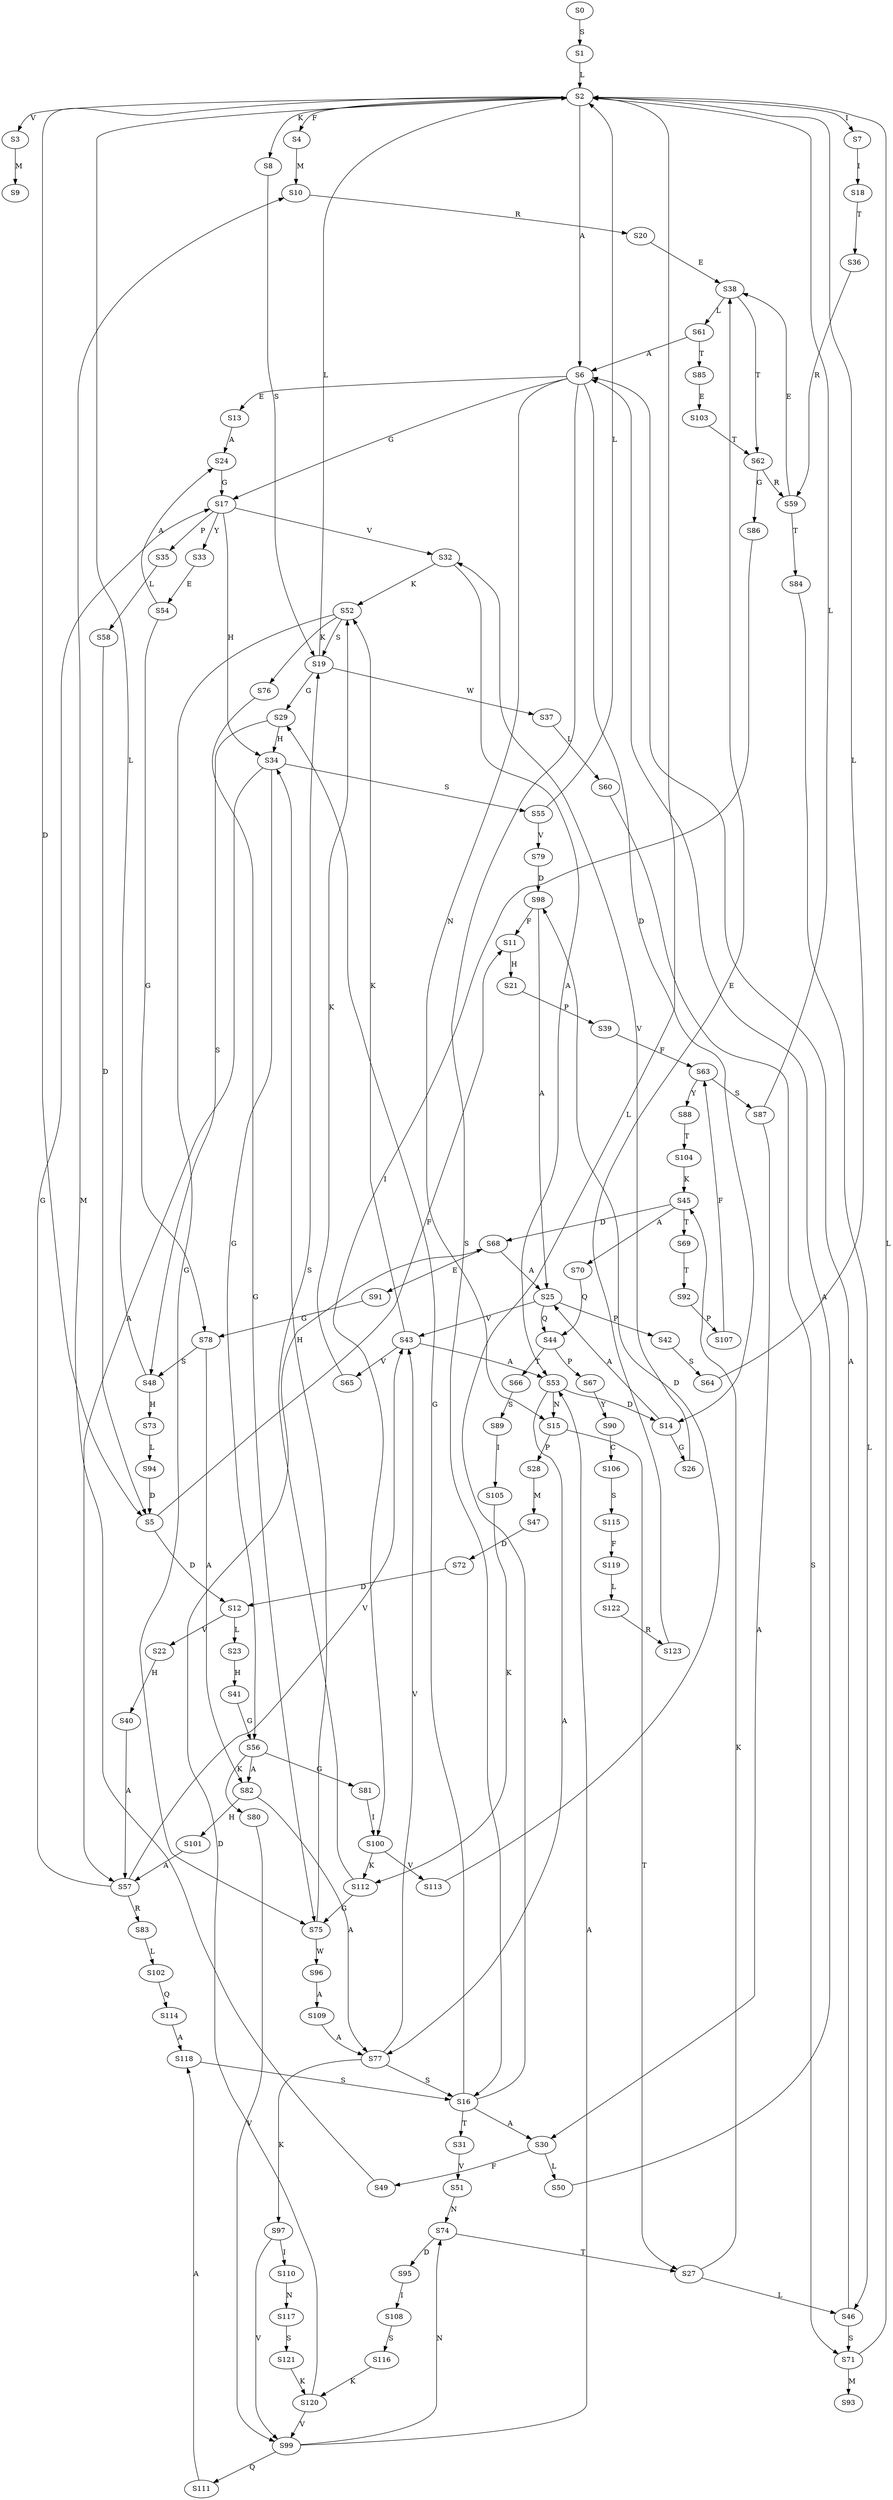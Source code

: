 strict digraph  {
	S0 -> S1 [ label = S ];
	S1 -> S2 [ label = L ];
	S2 -> S3 [ label = V ];
	S2 -> S4 [ label = F ];
	S2 -> S5 [ label = D ];
	S2 -> S6 [ label = A ];
	S2 -> S7 [ label = I ];
	S2 -> S8 [ label = K ];
	S3 -> S9 [ label = M ];
	S4 -> S10 [ label = M ];
	S5 -> S11 [ label = F ];
	S5 -> S12 [ label = D ];
	S6 -> S13 [ label = E ];
	S6 -> S14 [ label = D ];
	S6 -> S15 [ label = N ];
	S6 -> S16 [ label = S ];
	S6 -> S17 [ label = G ];
	S7 -> S18 [ label = I ];
	S8 -> S19 [ label = S ];
	S10 -> S20 [ label = R ];
	S11 -> S21 [ label = H ];
	S12 -> S22 [ label = V ];
	S12 -> S23 [ label = L ];
	S13 -> S24 [ label = A ];
	S14 -> S25 [ label = A ];
	S14 -> S26 [ label = G ];
	S15 -> S27 [ label = T ];
	S15 -> S28 [ label = P ];
	S16 -> S29 [ label = G ];
	S16 -> S2 [ label = L ];
	S16 -> S30 [ label = A ];
	S16 -> S31 [ label = T ];
	S17 -> S32 [ label = V ];
	S17 -> S33 [ label = Y ];
	S17 -> S34 [ label = H ];
	S17 -> S35 [ label = P ];
	S18 -> S36 [ label = T ];
	S19 -> S37 [ label = W ];
	S19 -> S29 [ label = G ];
	S19 -> S2 [ label = L ];
	S20 -> S38 [ label = E ];
	S21 -> S39 [ label = P ];
	S22 -> S40 [ label = H ];
	S23 -> S41 [ label = H ];
	S24 -> S17 [ label = G ];
	S25 -> S42 [ label = P ];
	S25 -> S43 [ label = V ];
	S25 -> S44 [ label = Q ];
	S26 -> S32 [ label = V ];
	S27 -> S45 [ label = K ];
	S27 -> S46 [ label = L ];
	S28 -> S47 [ label = M ];
	S29 -> S34 [ label = H ];
	S29 -> S48 [ label = S ];
	S30 -> S49 [ label = F ];
	S30 -> S50 [ label = L ];
	S31 -> S51 [ label = V ];
	S32 -> S52 [ label = K ];
	S32 -> S53 [ label = A ];
	S33 -> S54 [ label = E ];
	S34 -> S55 [ label = S ];
	S34 -> S56 [ label = G ];
	S34 -> S57 [ label = A ];
	S35 -> S58 [ label = L ];
	S36 -> S59 [ label = R ];
	S37 -> S60 [ label = L ];
	S38 -> S61 [ label = L ];
	S38 -> S62 [ label = T ];
	S39 -> S63 [ label = F ];
	S40 -> S57 [ label = A ];
	S41 -> S56 [ label = G ];
	S42 -> S64 [ label = S ];
	S43 -> S52 [ label = K ];
	S43 -> S53 [ label = A ];
	S43 -> S65 [ label = V ];
	S44 -> S66 [ label = T ];
	S44 -> S67 [ label = P ];
	S45 -> S68 [ label = D ];
	S45 -> S69 [ label = T ];
	S45 -> S70 [ label = A ];
	S46 -> S6 [ label = A ];
	S46 -> S71 [ label = S ];
	S47 -> S72 [ label = D ];
	S48 -> S2 [ label = L ];
	S48 -> S73 [ label = H ];
	S49 -> S10 [ label = M ];
	S50 -> S6 [ label = A ];
	S51 -> S74 [ label = N ];
	S52 -> S75 [ label = G ];
	S52 -> S76 [ label = K ];
	S52 -> S19 [ label = S ];
	S53 -> S15 [ label = N ];
	S53 -> S77 [ label = A ];
	S53 -> S14 [ label = D ];
	S54 -> S78 [ label = G ];
	S54 -> S24 [ label = A ];
	S55 -> S2 [ label = L ];
	S55 -> S79 [ label = V ];
	S56 -> S80 [ label = K ];
	S56 -> S81 [ label = G ];
	S56 -> S82 [ label = A ];
	S57 -> S17 [ label = G ];
	S57 -> S43 [ label = V ];
	S57 -> S83 [ label = R ];
	S58 -> S5 [ label = D ];
	S59 -> S84 [ label = T ];
	S59 -> S38 [ label = E ];
	S60 -> S71 [ label = S ];
	S61 -> S6 [ label = A ];
	S61 -> S85 [ label = T ];
	S62 -> S59 [ label = R ];
	S62 -> S86 [ label = G ];
	S63 -> S87 [ label = S ];
	S63 -> S88 [ label = Y ];
	S64 -> S2 [ label = L ];
	S65 -> S52 [ label = K ];
	S66 -> S89 [ label = S ];
	S67 -> S90 [ label = Y ];
	S68 -> S25 [ label = A ];
	S68 -> S91 [ label = E ];
	S69 -> S92 [ label = T ];
	S70 -> S44 [ label = Q ];
	S71 -> S93 [ label = M ];
	S71 -> S2 [ label = L ];
	S72 -> S12 [ label = D ];
	S73 -> S94 [ label = L ];
	S74 -> S27 [ label = T ];
	S74 -> S95 [ label = D ];
	S75 -> S96 [ label = W ];
	S75 -> S34 [ label = H ];
	S76 -> S75 [ label = G ];
	S77 -> S97 [ label = K ];
	S77 -> S16 [ label = S ];
	S77 -> S43 [ label = V ];
	S78 -> S82 [ label = A ];
	S78 -> S48 [ label = S ];
	S79 -> S98 [ label = D ];
	S80 -> S99 [ label = V ];
	S81 -> S100 [ label = I ];
	S82 -> S101 [ label = H ];
	S82 -> S77 [ label = A ];
	S83 -> S102 [ label = L ];
	S84 -> S46 [ label = L ];
	S85 -> S103 [ label = E ];
	S86 -> S100 [ label = I ];
	S87 -> S2 [ label = L ];
	S87 -> S30 [ label = A ];
	S88 -> S104 [ label = T ];
	S89 -> S105 [ label = I ];
	S90 -> S106 [ label = C ];
	S91 -> S78 [ label = G ];
	S92 -> S107 [ label = P ];
	S94 -> S5 [ label = D ];
	S95 -> S108 [ label = I ];
	S96 -> S109 [ label = A ];
	S97 -> S99 [ label = V ];
	S97 -> S110 [ label = I ];
	S98 -> S11 [ label = F ];
	S98 -> S25 [ label = A ];
	S99 -> S74 [ label = N ];
	S99 -> S111 [ label = Q ];
	S99 -> S53 [ label = A ];
	S100 -> S112 [ label = K ];
	S100 -> S113 [ label = V ];
	S101 -> S57 [ label = A ];
	S102 -> S114 [ label = Q ];
	S103 -> S62 [ label = T ];
	S104 -> S45 [ label = K ];
	S105 -> S112 [ label = K ];
	S106 -> S115 [ label = S ];
	S107 -> S63 [ label = F ];
	S108 -> S116 [ label = S ];
	S109 -> S77 [ label = A ];
	S110 -> S117 [ label = N ];
	S111 -> S118 [ label = A ];
	S112 -> S75 [ label = G ];
	S112 -> S19 [ label = S ];
	S113 -> S98 [ label = D ];
	S114 -> S118 [ label = A ];
	S115 -> S119 [ label = F ];
	S116 -> S120 [ label = K ];
	S117 -> S121 [ label = S ];
	S118 -> S16 [ label = S ];
	S119 -> S122 [ label = L ];
	S120 -> S68 [ label = D ];
	S120 -> S99 [ label = V ];
	S121 -> S120 [ label = K ];
	S122 -> S123 [ label = R ];
	S123 -> S38 [ label = E ];
}

